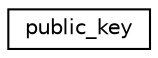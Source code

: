 digraph "Graphical Class Hierarchy"
{
  edge [fontname="Helvetica",fontsize="10",labelfontname="Helvetica",labelfontsize="10"];
  node [fontname="Helvetica",fontsize="10",shape=record];
  rankdir="LR";
  Node0 [label="public_key",height=0.2,width=0.4,color="black", fillcolor="white", style="filled",URL="$structpublic__key.html"];
}
